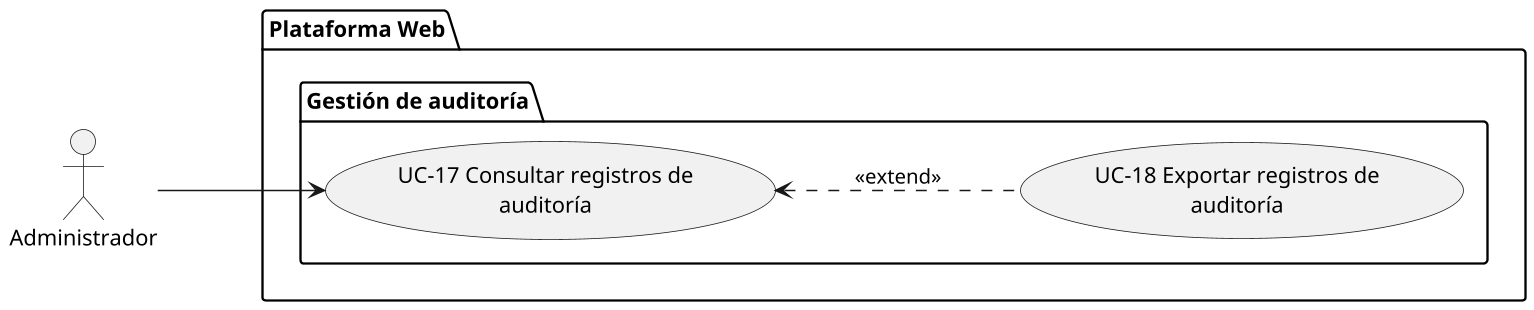 @startuml SUBSISTEMA_GestionAuditoria
left to right direction

skinparam dpi 150
skinparam usecasePadding 25
skinparam actorPadding 80
skinparam packagePadding 50
skinparam wrapWidth 200

skinparam nodesep 20
skinparam ranksep 100

actor Administrador

package "Plataforma Web"{
    package "Gestión de auditoría"{
        usecase "UC-17 Consultar registros de auditoría" as UC17
        usecase "UC-18 Exportar registros de auditoría" as UC18
    }
}

Administrador --> UC17
UC17 <.. UC18 : <<extend>>

@enduml